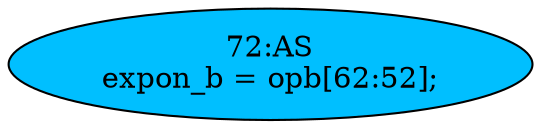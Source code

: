 strict digraph "" {
	node [label="\N"];
	"72:AS"	 [ast="<pyverilog.vparser.ast.Assign object at 0x7f284bdc4610>",
		def_var="['expon_b']",
		fillcolor=deepskyblue,
		label="72:AS
expon_b = opb[62:52];",
		statements="[]",
		style=filled,
		typ=Assign,
		use_var="['opb']"];
}
